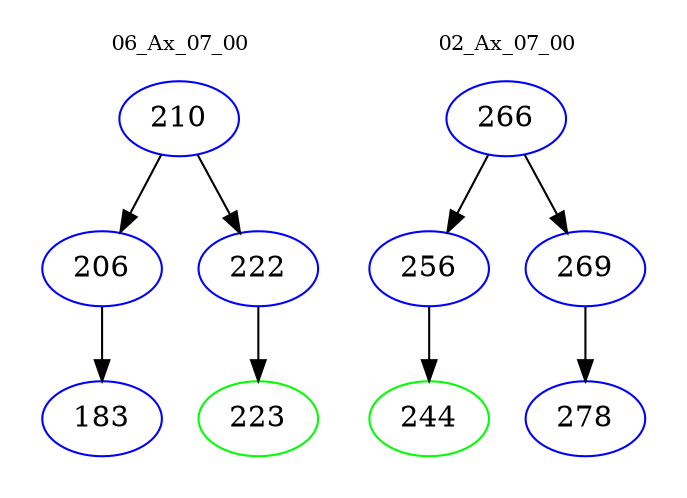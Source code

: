 digraph{
subgraph cluster_0 {
color = white
label = "06_Ax_07_00";
fontsize=10;
T0_210 [label="210", color="blue"]
T0_210 -> T0_206 [color="black"]
T0_206 [label="206", color="blue"]
T0_206 -> T0_183 [color="black"]
T0_183 [label="183", color="blue"]
T0_210 -> T0_222 [color="black"]
T0_222 [label="222", color="blue"]
T0_222 -> T0_223 [color="black"]
T0_223 [label="223", color="green"]
}
subgraph cluster_1 {
color = white
label = "02_Ax_07_00";
fontsize=10;
T1_266 [label="266", color="blue"]
T1_266 -> T1_256 [color="black"]
T1_256 [label="256", color="blue"]
T1_256 -> T1_244 [color="black"]
T1_244 [label="244", color="green"]
T1_266 -> T1_269 [color="black"]
T1_269 [label="269", color="blue"]
T1_269 -> T1_278 [color="black"]
T1_278 [label="278", color="blue"]
}
}
